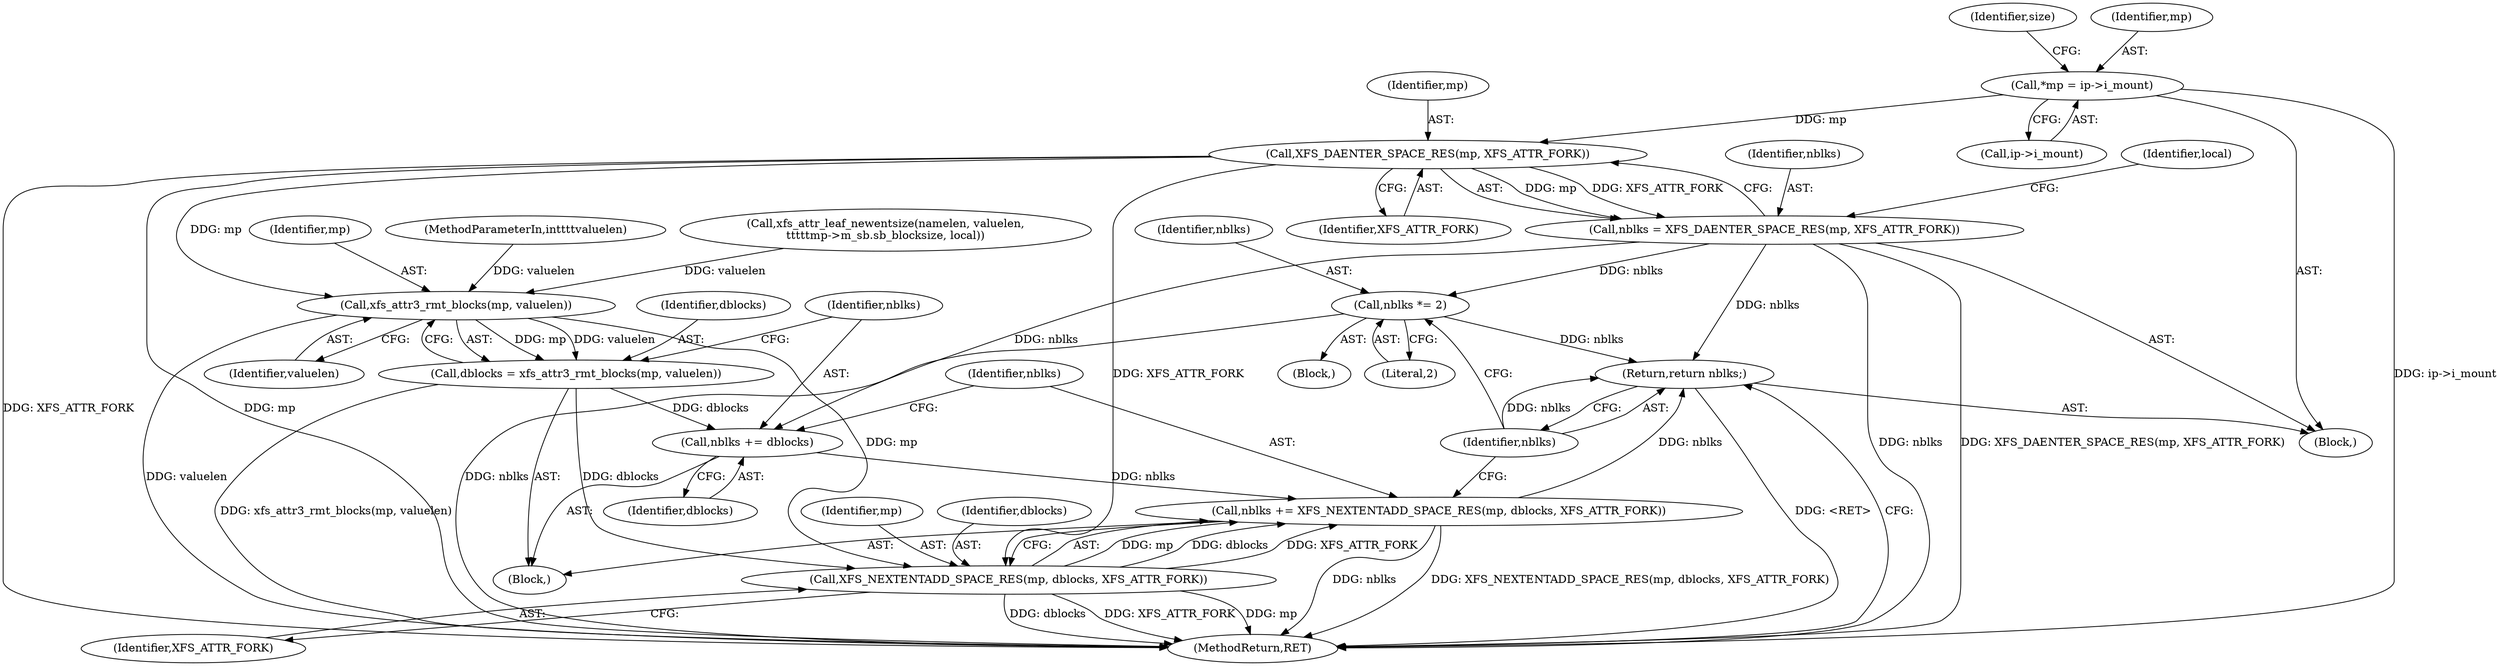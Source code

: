 digraph "0_linux_8275cdd0e7ac550dcce2b3ef6d2fb3b808c1ae59@pointer" {
"1000110" [label="(Call,*mp = ip->i_mount)"];
"1000130" [label="(Call,XFS_DAENTER_SPACE_RES(mp, XFS_ATTR_FORK))"];
"1000128" [label="(Call,nblks = XFS_DAENTER_SPACE_RES(mp, XFS_ATTR_FORK))"];
"1000148" [label="(Call,nblks *= 2)"];
"1000168" [label="(Return,return nblks;)"];
"1000159" [label="(Call,nblks += dblocks)"];
"1000162" [label="(Call,nblks += XFS_NEXTENTADD_SPACE_RES(mp, dblocks, XFS_ATTR_FORK))"];
"1000156" [label="(Call,xfs_attr3_rmt_blocks(mp, valuelen))"];
"1000154" [label="(Call,dblocks = xfs_attr3_rmt_blocks(mp, valuelen))"];
"1000164" [label="(Call,XFS_NEXTENTADD_SPACE_RES(mp, dblocks, XFS_ATTR_FORK))"];
"1000150" [label="(Literal,2)"];
"1000149" [label="(Identifier,nblks)"];
"1000147" [label="(Block,)"];
"1000162" [label="(Call,nblks += XFS_NEXTENTADD_SPACE_RES(mp, dblocks, XFS_ATTR_FORK))"];
"1000160" [label="(Identifier,nblks)"];
"1000167" [label="(Identifier,XFS_ATTR_FORK)"];
"1000156" [label="(Call,xfs_attr3_rmt_blocks(mp, valuelen))"];
"1000129" [label="(Identifier,nblks)"];
"1000165" [label="(Identifier,mp)"];
"1000164" [label="(Call,XFS_NEXTENTADD_SPACE_RES(mp, dblocks, XFS_ATTR_FORK))"];
"1000152" [label="(Block,)"];
"1000118" [label="(Identifier,size)"];
"1000119" [label="(Call,xfs_attr_leaf_newentsize(namelen, valuelen,\n\t\t\t\t\tmp->m_sb.sb_blocksize, local))"];
"1000112" [label="(Call,ip->i_mount)"];
"1000157" [label="(Identifier,mp)"];
"1000159" [label="(Call,nblks += dblocks)"];
"1000170" [label="(MethodReturn,RET)"];
"1000161" [label="(Identifier,dblocks)"];
"1000163" [label="(Identifier,nblks)"];
"1000131" [label="(Identifier,mp)"];
"1000110" [label="(Call,*mp = ip->i_mount)"];
"1000132" [label="(Identifier,XFS_ATTR_FORK)"];
"1000166" [label="(Identifier,dblocks)"];
"1000148" [label="(Call,nblks *= 2)"];
"1000106" [label="(MethodParameterIn,int\t\t\tvaluelen)"];
"1000128" [label="(Call,nblks = XFS_DAENTER_SPACE_RES(mp, XFS_ATTR_FORK))"];
"1000155" [label="(Identifier,dblocks)"];
"1000158" [label="(Identifier,valuelen)"];
"1000111" [label="(Identifier,mp)"];
"1000169" [label="(Identifier,nblks)"];
"1000154" [label="(Call,dblocks = xfs_attr3_rmt_blocks(mp, valuelen))"];
"1000108" [label="(Block,)"];
"1000135" [label="(Identifier,local)"];
"1000168" [label="(Return,return nblks;)"];
"1000130" [label="(Call,XFS_DAENTER_SPACE_RES(mp, XFS_ATTR_FORK))"];
"1000110" -> "1000108"  [label="AST: "];
"1000110" -> "1000112"  [label="CFG: "];
"1000111" -> "1000110"  [label="AST: "];
"1000112" -> "1000110"  [label="AST: "];
"1000118" -> "1000110"  [label="CFG: "];
"1000110" -> "1000170"  [label="DDG: ip->i_mount"];
"1000110" -> "1000130"  [label="DDG: mp"];
"1000130" -> "1000128"  [label="AST: "];
"1000130" -> "1000132"  [label="CFG: "];
"1000131" -> "1000130"  [label="AST: "];
"1000132" -> "1000130"  [label="AST: "];
"1000128" -> "1000130"  [label="CFG: "];
"1000130" -> "1000170"  [label="DDG: XFS_ATTR_FORK"];
"1000130" -> "1000170"  [label="DDG: mp"];
"1000130" -> "1000128"  [label="DDG: mp"];
"1000130" -> "1000128"  [label="DDG: XFS_ATTR_FORK"];
"1000130" -> "1000156"  [label="DDG: mp"];
"1000130" -> "1000164"  [label="DDG: XFS_ATTR_FORK"];
"1000128" -> "1000108"  [label="AST: "];
"1000129" -> "1000128"  [label="AST: "];
"1000135" -> "1000128"  [label="CFG: "];
"1000128" -> "1000170"  [label="DDG: XFS_DAENTER_SPACE_RES(mp, XFS_ATTR_FORK)"];
"1000128" -> "1000170"  [label="DDG: nblks"];
"1000128" -> "1000148"  [label="DDG: nblks"];
"1000128" -> "1000159"  [label="DDG: nblks"];
"1000128" -> "1000168"  [label="DDG: nblks"];
"1000148" -> "1000147"  [label="AST: "];
"1000148" -> "1000150"  [label="CFG: "];
"1000149" -> "1000148"  [label="AST: "];
"1000150" -> "1000148"  [label="AST: "];
"1000169" -> "1000148"  [label="CFG: "];
"1000148" -> "1000170"  [label="DDG: nblks"];
"1000148" -> "1000168"  [label="DDG: nblks"];
"1000168" -> "1000108"  [label="AST: "];
"1000168" -> "1000169"  [label="CFG: "];
"1000169" -> "1000168"  [label="AST: "];
"1000170" -> "1000168"  [label="CFG: "];
"1000168" -> "1000170"  [label="DDG: <RET>"];
"1000169" -> "1000168"  [label="DDG: nblks"];
"1000162" -> "1000168"  [label="DDG: nblks"];
"1000159" -> "1000152"  [label="AST: "];
"1000159" -> "1000161"  [label="CFG: "];
"1000160" -> "1000159"  [label="AST: "];
"1000161" -> "1000159"  [label="AST: "];
"1000163" -> "1000159"  [label="CFG: "];
"1000154" -> "1000159"  [label="DDG: dblocks"];
"1000159" -> "1000162"  [label="DDG: nblks"];
"1000162" -> "1000152"  [label="AST: "];
"1000162" -> "1000164"  [label="CFG: "];
"1000163" -> "1000162"  [label="AST: "];
"1000164" -> "1000162"  [label="AST: "];
"1000169" -> "1000162"  [label="CFG: "];
"1000162" -> "1000170"  [label="DDG: XFS_NEXTENTADD_SPACE_RES(mp, dblocks, XFS_ATTR_FORK)"];
"1000162" -> "1000170"  [label="DDG: nblks"];
"1000164" -> "1000162"  [label="DDG: mp"];
"1000164" -> "1000162"  [label="DDG: dblocks"];
"1000164" -> "1000162"  [label="DDG: XFS_ATTR_FORK"];
"1000156" -> "1000154"  [label="AST: "];
"1000156" -> "1000158"  [label="CFG: "];
"1000157" -> "1000156"  [label="AST: "];
"1000158" -> "1000156"  [label="AST: "];
"1000154" -> "1000156"  [label="CFG: "];
"1000156" -> "1000170"  [label="DDG: valuelen"];
"1000156" -> "1000154"  [label="DDG: mp"];
"1000156" -> "1000154"  [label="DDG: valuelen"];
"1000119" -> "1000156"  [label="DDG: valuelen"];
"1000106" -> "1000156"  [label="DDG: valuelen"];
"1000156" -> "1000164"  [label="DDG: mp"];
"1000154" -> "1000152"  [label="AST: "];
"1000155" -> "1000154"  [label="AST: "];
"1000160" -> "1000154"  [label="CFG: "];
"1000154" -> "1000170"  [label="DDG: xfs_attr3_rmt_blocks(mp, valuelen)"];
"1000154" -> "1000164"  [label="DDG: dblocks"];
"1000164" -> "1000167"  [label="CFG: "];
"1000165" -> "1000164"  [label="AST: "];
"1000166" -> "1000164"  [label="AST: "];
"1000167" -> "1000164"  [label="AST: "];
"1000164" -> "1000170"  [label="DDG: dblocks"];
"1000164" -> "1000170"  [label="DDG: XFS_ATTR_FORK"];
"1000164" -> "1000170"  [label="DDG: mp"];
}
